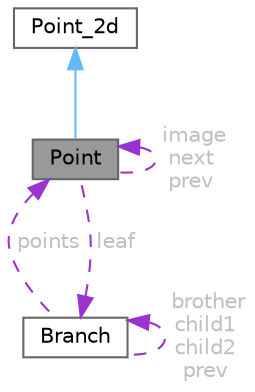 digraph "Point"
{
 // LATEX_PDF_SIZE
  bgcolor="transparent";
  edge [fontname=Helvetica,fontsize=10,labelfontname=Helvetica,labelfontsize=10];
  node [fontname=Helvetica,fontsize=10,shape=box,height=0.2,width=0.4];
  Node1 [id="Node000001",label="Point",height=0.2,width=0.4,color="gray40", fillcolor="grey60", style="filled", fontcolor="black",tooltip="A point on the source or image plane that contains a position and the lensing quantities."];
  Node2 -> Node1 [id="edge6_Node000001_Node000002",dir="back",color="steelblue1",style="solid",tooltip=" "];
  Node2 [id="Node000002",label="Point_2d",height=0.2,width=0.4,color="gray40", fillcolor="white", style="filled",URL="$struct_point__2d.html",tooltip="Class for representing points or vectors in 2 dimensions. Not that the dereferencing operator is over..."];
  Node1 -> Node1 [id="edge7_Node000001_Node000001",dir="back",color="darkorchid3",style="dashed",tooltip=" ",label=" image\nnext\nprev",fontcolor="grey" ];
  Node3 -> Node1 [id="edge8_Node000001_Node000003",dir="back",color="darkorchid3",style="dashed",tooltip=" ",label=" leaf",fontcolor="grey" ];
  Node3 [id="Node000003",label="Branch",height=0.2,width=0.4,color="gray40", fillcolor="white", style="filled",URL="$struct_branch.html",tooltip="The box representing a branch of a binary tree structure. Used specifically in TreeStruct for organiz..."];
  Node1 -> Node3 [id="edge9_Node000003_Node000001",dir="back",color="darkorchid3",style="dashed",tooltip=" ",label=" points",fontcolor="grey" ];
  Node3 -> Node3 [id="edge10_Node000003_Node000003",dir="back",color="darkorchid3",style="dashed",tooltip=" ",label=" brother\nchild1\nchild2\nprev",fontcolor="grey" ];
}
